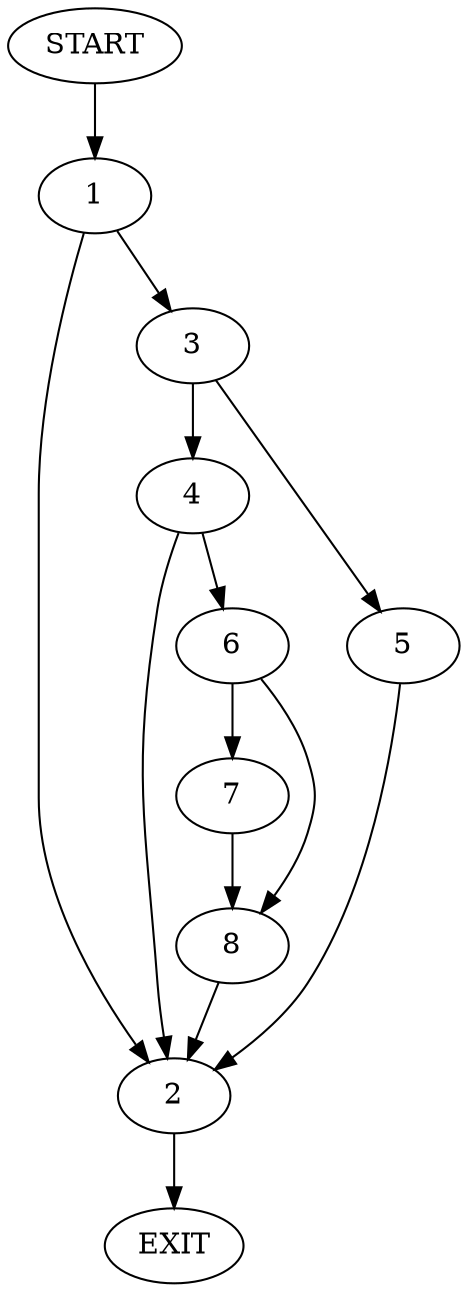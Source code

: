 digraph {
0 [label="START"]
9 [label="EXIT"]
0 -> 1
1 -> 2
1 -> 3
3 -> 4
3 -> 5
2 -> 9
4 -> 2
4 -> 6
5 -> 2
6 -> 7
6 -> 8
7 -> 8
8 -> 2
}
